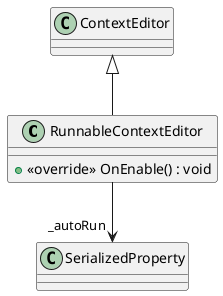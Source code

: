 @startuml
class RunnableContextEditor {
    + <<override>> OnEnable() : void
}
ContextEditor <|-- RunnableContextEditor
RunnableContextEditor --> "_autoRun" SerializedProperty
@enduml
